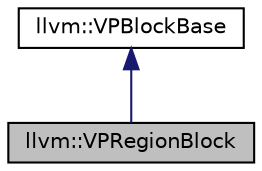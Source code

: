 digraph "llvm::VPRegionBlock"
{
 // LATEX_PDF_SIZE
  bgcolor="transparent";
  edge [fontname="Helvetica",fontsize="10",labelfontname="Helvetica",labelfontsize="10"];
  node [fontname="Helvetica",fontsize="10",shape="box"];
  Node1 [label="llvm::VPRegionBlock",height=0.2,width=0.4,color="black", fillcolor="grey75", style="filled", fontcolor="black",tooltip="VPRegionBlock represents a collection of VPBasicBlocks and VPRegionBlocks which form a Single-Entry-S..."];
  Node2 -> Node1 [dir="back",color="midnightblue",fontsize="10",style="solid",fontname="Helvetica"];
  Node2 [label="llvm::VPBlockBase",height=0.2,width=0.4,color="black",URL="$classllvm_1_1VPBlockBase.html",tooltip="VPBlockBase is the building block of the Hierarchical Control-Flow Graph."];
}
